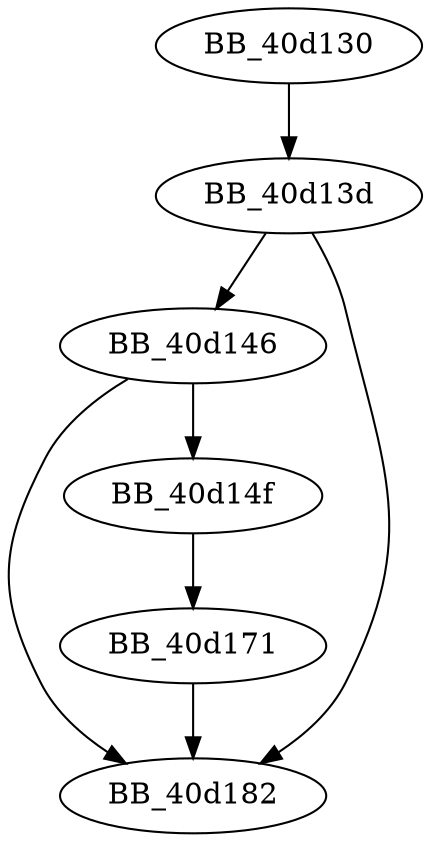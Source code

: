 DiGraph sub_40D130{
BB_40d130->BB_40d13d
BB_40d13d->BB_40d146
BB_40d13d->BB_40d182
BB_40d146->BB_40d14f
BB_40d146->BB_40d182
BB_40d14f->BB_40d171
BB_40d171->BB_40d182
}

